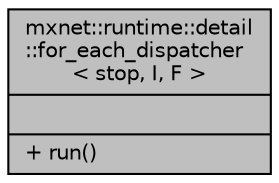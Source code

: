 digraph "mxnet::runtime::detail::for_each_dispatcher&lt; stop, I, F &gt;"
{
 // LATEX_PDF_SIZE
  edge [fontname="Helvetica",fontsize="10",labelfontname="Helvetica",labelfontsize="10"];
  node [fontname="Helvetica",fontsize="10",shape=record];
  Node1 [label="{mxnet::runtime::detail\l::for_each_dispatcher\l\< stop, I, F \>\n||+ run()\l}",height=0.2,width=0.4,color="black", fillcolor="grey75", style="filled", fontcolor="black",tooltip=" "];
}
